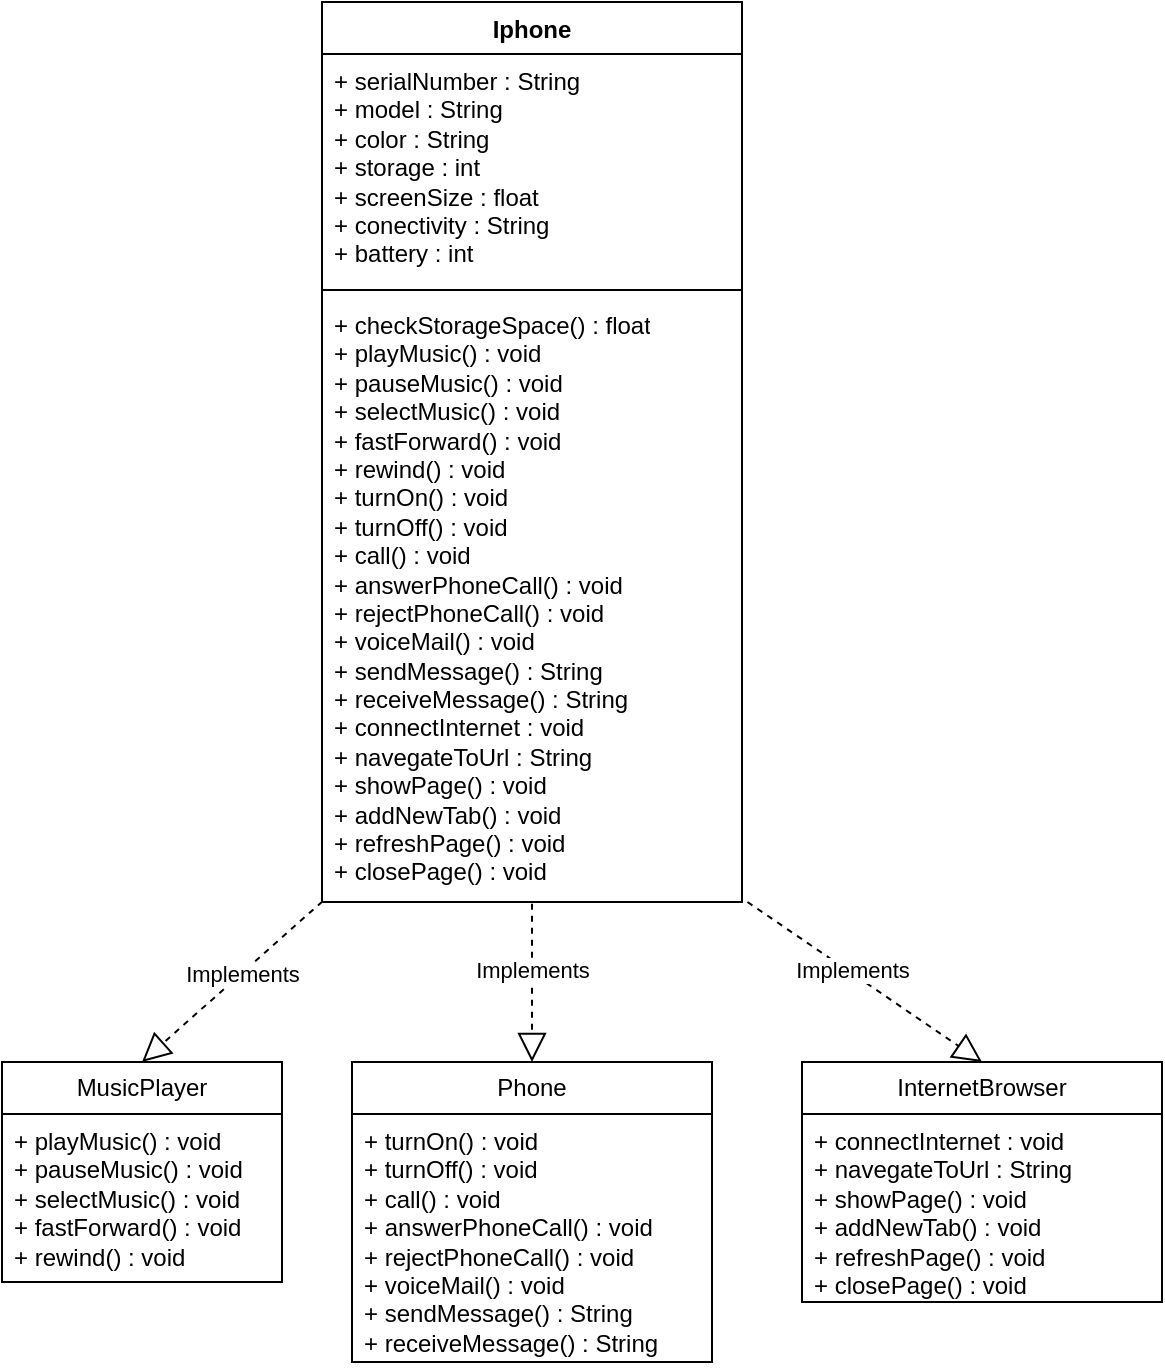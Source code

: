<mxfile version="21.6.8" type="device">
  <diagram name="Página-1" id="XsS0Q9QLi4ss-mSVZH7l">
    <mxGraphModel dx="704" dy="358" grid="1" gridSize="10" guides="1" tooltips="1" connect="1" arrows="1" fold="1" page="1" pageScale="1" pageWidth="827" pageHeight="1169" math="0" shadow="0">
      <root>
        <mxCell id="0" />
        <mxCell id="1" parent="0" />
        <mxCell id="UCXEQv75nsvENK-q7Ojl-17" value="Iphone" style="swimlane;fontStyle=1;align=center;verticalAlign=top;childLayout=stackLayout;horizontal=1;startSize=26;horizontalStack=0;resizeParent=1;resizeParentMax=0;resizeLast=0;collapsible=1;marginBottom=0;whiteSpace=wrap;html=1;" vertex="1" parent="1">
          <mxGeometry x="310" y="60" width="210" height="450" as="geometry" />
        </mxCell>
        <mxCell id="UCXEQv75nsvENK-q7Ojl-18" value="&lt;div&gt;+ serialNumber : String&lt;/div&gt;&lt;div&gt;+ model : String&lt;/div&gt;&lt;div&gt;+ color : String&lt;/div&gt;&lt;div&gt;+ storage : int&lt;/div&gt;&lt;div&gt;&lt;div&gt;+ screenSize : float&lt;/div&gt;&lt;div&gt;+ conectivity : String&lt;br&gt;&lt;/div&gt;&lt;/div&gt;&lt;div&gt;+ battery : int&lt;br&gt;&lt;/div&gt;&lt;div&gt;&lt;br&gt;&lt;/div&gt;&lt;div&gt;&lt;br&gt;&lt;/div&gt;&lt;div&gt;&lt;br&gt;&lt;/div&gt;" style="text;strokeColor=none;fillColor=none;align=left;verticalAlign=top;spacingLeft=4;spacingRight=4;overflow=hidden;rotatable=0;points=[[0,0.5],[1,0.5]];portConstraint=eastwest;whiteSpace=wrap;html=1;" vertex="1" parent="UCXEQv75nsvENK-q7Ojl-17">
          <mxGeometry y="26" width="210" height="114" as="geometry" />
        </mxCell>
        <mxCell id="UCXEQv75nsvENK-q7Ojl-19" value="" style="line;strokeWidth=1;fillColor=none;align=left;verticalAlign=middle;spacingTop=-1;spacingLeft=3;spacingRight=3;rotatable=0;labelPosition=right;points=[];portConstraint=eastwest;strokeColor=inherit;" vertex="1" parent="UCXEQv75nsvENK-q7Ojl-17">
          <mxGeometry y="140" width="210" height="8" as="geometry" />
        </mxCell>
        <mxCell id="UCXEQv75nsvENK-q7Ojl-20" value="&lt;div&gt;+ checkStorageSpace() : float&lt;/div&gt;&lt;div&gt;+ playMusic() : void&lt;/div&gt;&lt;div&gt;+ pauseMusic() : void&lt;/div&gt;&lt;div&gt;+ selectMusic() : void&lt;/div&gt;&lt;div&gt;&lt;div&gt;+ fastForward() : void&lt;/div&gt;+ rewind() : void &lt;/div&gt;&lt;div&gt;&lt;div&gt;+ turnOn() : void&lt;/div&gt;+ turnOff() : void&lt;/div&gt;&lt;div&gt;+ call() : void&lt;/div&gt;&lt;div&gt;+ answerPhoneCall() : void&lt;/div&gt;&lt;div&gt;&lt;div&gt;&lt;div&gt;+ rejectPhoneCall() : void&lt;br&gt;&lt;/div&gt;&lt;div&gt;+ voiceMail() : void&lt;/div&gt;&lt;div&gt;+ sendMessage() : String&lt;/div&gt;+ receiveMessage() : String&lt;/div&gt;&lt;/div&gt;&lt;div&gt;+ connectInternet : void&lt;/div&gt;+ navegateToUrl : String&lt;div&gt;+ showPage() : void&lt;/div&gt;&lt;div&gt;+ addNewTab() : void&lt;/div&gt;&lt;div&gt;&lt;div&gt;+ refreshPage() : void&lt;/div&gt;&lt;div&gt;+ closePage() : void&lt;/div&gt;&lt;/div&gt;" style="text;strokeColor=none;fillColor=none;align=left;verticalAlign=top;spacingLeft=4;spacingRight=4;overflow=hidden;rotatable=0;points=[[0,0.5],[1,0.5]];portConstraint=eastwest;whiteSpace=wrap;html=1;" vertex="1" parent="UCXEQv75nsvENK-q7Ojl-17">
          <mxGeometry y="148" width="210" height="302" as="geometry" />
        </mxCell>
        <mxCell id="UCXEQv75nsvENK-q7Ojl-25" value="MusicPlayer" style="swimlane;fontStyle=0;childLayout=stackLayout;horizontal=1;startSize=26;fillColor=none;horizontalStack=0;resizeParent=1;resizeParentMax=0;resizeLast=0;collapsible=1;marginBottom=0;whiteSpace=wrap;html=1;" vertex="1" parent="1">
          <mxGeometry x="150" y="590" width="140" height="110" as="geometry" />
        </mxCell>
        <mxCell id="UCXEQv75nsvENK-q7Ojl-26" value="&lt;div&gt;+ playMusic() : void&lt;/div&gt;&lt;div&gt;+ pauseMusic() : void&lt;/div&gt;&lt;div&gt;+ selectMusic() : void&lt;/div&gt;&lt;div&gt;+ fastForward() : void&lt;/div&gt;&lt;div&gt;+ rewind() : void &lt;br&gt;&lt;/div&gt;&lt;div&gt;&lt;br&gt;&lt;/div&gt;" style="text;strokeColor=none;fillColor=none;align=left;verticalAlign=top;spacingLeft=4;spacingRight=4;overflow=hidden;rotatable=0;points=[[0,0.5],[1,0.5]];portConstraint=eastwest;whiteSpace=wrap;html=1;" vertex="1" parent="UCXEQv75nsvENK-q7Ojl-25">
          <mxGeometry y="26" width="140" height="84" as="geometry" />
        </mxCell>
        <mxCell id="UCXEQv75nsvENK-q7Ojl-29" value="Phone" style="swimlane;fontStyle=0;childLayout=stackLayout;horizontal=1;startSize=26;fillColor=none;horizontalStack=0;resizeParent=1;resizeParentMax=0;resizeLast=0;collapsible=1;marginBottom=0;whiteSpace=wrap;html=1;" vertex="1" parent="1">
          <mxGeometry x="325" y="590" width="180" height="150" as="geometry" />
        </mxCell>
        <mxCell id="UCXEQv75nsvENK-q7Ojl-32" value="&lt;div&gt;+ turnOn() : void&lt;/div&gt;&lt;div&gt;+ turnOff() : void&lt;br&gt;&lt;/div&gt;&lt;div&gt;+ call() : void&lt;/div&gt;&lt;div&gt;+ answerPhoneCall() : void&lt;/div&gt;&lt;div&gt;+ rejectPhoneCall() : void&lt;br&gt;&lt;/div&gt;&lt;div&gt;+ voiceMail() : void&lt;/div&gt;&lt;div&gt;+ sendMessage() : String&lt;/div&gt;&lt;div&gt;+ receiveMessage() : String&lt;br&gt;&lt;/div&gt;" style="text;strokeColor=none;fillColor=none;align=left;verticalAlign=top;spacingLeft=4;spacingRight=4;overflow=hidden;rotatable=0;points=[[0,0.5],[1,0.5]];portConstraint=eastwest;whiteSpace=wrap;html=1;" vertex="1" parent="UCXEQv75nsvENK-q7Ojl-29">
          <mxGeometry y="26" width="180" height="124" as="geometry" />
        </mxCell>
        <mxCell id="UCXEQv75nsvENK-q7Ojl-34" value="InternetBrowser" style="swimlane;fontStyle=0;childLayout=stackLayout;horizontal=1;startSize=26;fillColor=none;horizontalStack=0;resizeParent=1;resizeParentMax=0;resizeLast=0;collapsible=1;marginBottom=0;whiteSpace=wrap;html=1;" vertex="1" parent="1">
          <mxGeometry x="550" y="590" width="180" height="120" as="geometry" />
        </mxCell>
        <mxCell id="UCXEQv75nsvENK-q7Ojl-35" value="&lt;div&gt;+ connectInternet : void&lt;/div&gt;+ navegateToUrl : String&lt;div&gt;+ showPage() : void&lt;/div&gt;&lt;div&gt;+ addNewTab() : void&lt;/div&gt;&lt;div&gt;&lt;div&gt;+ refreshPage() : void&lt;/div&gt;&lt;div&gt;+ closePage() : void&lt;/div&gt;&lt;/div&gt;" style="text;strokeColor=none;fillColor=none;align=left;verticalAlign=top;spacingLeft=4;spacingRight=4;overflow=hidden;rotatable=0;points=[[0,0.5],[1,0.5]];portConstraint=eastwest;whiteSpace=wrap;html=1;" vertex="1" parent="UCXEQv75nsvENK-q7Ojl-34">
          <mxGeometry y="26" width="180" height="94" as="geometry" />
        </mxCell>
        <mxCell id="UCXEQv75nsvENK-q7Ojl-42" value="" style="endArrow=block;dashed=1;endFill=0;endSize=12;html=1;rounded=0;exitX=0.001;exitY=0.999;exitDx=0;exitDy=0;exitPerimeter=0;entryX=0.5;entryY=0;entryDx=0;entryDy=0;" edge="1" parent="1" source="UCXEQv75nsvENK-q7Ojl-20" target="UCXEQv75nsvENK-q7Ojl-25">
          <mxGeometry width="160" relative="1" as="geometry">
            <mxPoint x="560" y="440" as="sourcePoint" />
            <mxPoint x="190" y="550" as="targetPoint" />
          </mxGeometry>
        </mxCell>
        <mxCell id="UCXEQv75nsvENK-q7Ojl-47" value="Implements" style="edgeLabel;html=1;align=center;verticalAlign=middle;resizable=0;points=[];" vertex="1" connectable="0" parent="UCXEQv75nsvENK-q7Ojl-42">
          <mxGeometry x="-0.117" relative="1" as="geometry">
            <mxPoint as="offset" />
          </mxGeometry>
        </mxCell>
        <mxCell id="UCXEQv75nsvENK-q7Ojl-43" value="" style="endArrow=block;dashed=1;endFill=0;endSize=12;html=1;rounded=0;entryX=0.5;entryY=0;entryDx=0;entryDy=0;exitX=0.5;exitY=1.003;exitDx=0;exitDy=0;exitPerimeter=0;" edge="1" parent="1" source="UCXEQv75nsvENK-q7Ojl-20" target="UCXEQv75nsvENK-q7Ojl-29">
          <mxGeometry width="160" relative="1" as="geometry">
            <mxPoint x="420" y="520" as="sourcePoint" />
            <mxPoint x="470" y="530" as="targetPoint" />
          </mxGeometry>
        </mxCell>
        <mxCell id="UCXEQv75nsvENK-q7Ojl-45" value="Implements" style="edgeLabel;html=1;align=center;verticalAlign=middle;resizable=0;points=[];" vertex="1" connectable="0" parent="UCXEQv75nsvENK-q7Ojl-43">
          <mxGeometry x="-0.177" relative="1" as="geometry">
            <mxPoint as="offset" />
          </mxGeometry>
        </mxCell>
        <mxCell id="UCXEQv75nsvENK-q7Ojl-44" value="" style="endArrow=block;dashed=1;endFill=0;endSize=12;html=1;rounded=0;exitX=1.013;exitY=1;exitDx=0;exitDy=0;exitPerimeter=0;entryX=0.5;entryY=0;entryDx=0;entryDy=0;" edge="1" parent="1" source="UCXEQv75nsvENK-q7Ojl-20" target="UCXEQv75nsvENK-q7Ojl-34">
          <mxGeometry width="160" relative="1" as="geometry">
            <mxPoint x="360" y="520" as="sourcePoint" />
            <mxPoint x="660" y="480" as="targetPoint" />
          </mxGeometry>
        </mxCell>
        <mxCell id="UCXEQv75nsvENK-q7Ojl-46" value="Implements" style="edgeLabel;html=1;align=center;verticalAlign=middle;resizable=0;points=[];" vertex="1" connectable="0" parent="UCXEQv75nsvENK-q7Ojl-44">
          <mxGeometry x="-0.128" y="1" relative="1" as="geometry">
            <mxPoint as="offset" />
          </mxGeometry>
        </mxCell>
      </root>
    </mxGraphModel>
  </diagram>
</mxfile>
